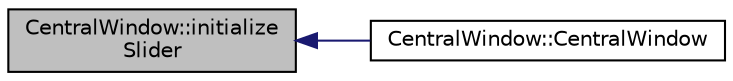 digraph "CentralWindow::initializeSlider"
{
 // INTERACTIVE_SVG=YES
  edge [fontname="Helvetica",fontsize="10",labelfontname="Helvetica",labelfontsize="10"];
  node [fontname="Helvetica",fontsize="10",shape=record];
  rankdir="LR";
  Node1 [label="CentralWindow::initialize\lSlider",height=0.2,width=0.4,color="black", fillcolor="grey75", style="filled", fontcolor="black"];
  Node1 -> Node2 [dir="back",color="midnightblue",fontsize="10",style="solid",fontname="Helvetica"];
  Node2 [label="CentralWindow::CentralWindow",height=0.2,width=0.4,color="black", fillcolor="white", style="filled",URL="$d7/d3e/class_central_window.html#a36c3f57d1d4aa9056d101240d03bcce0"];
}
